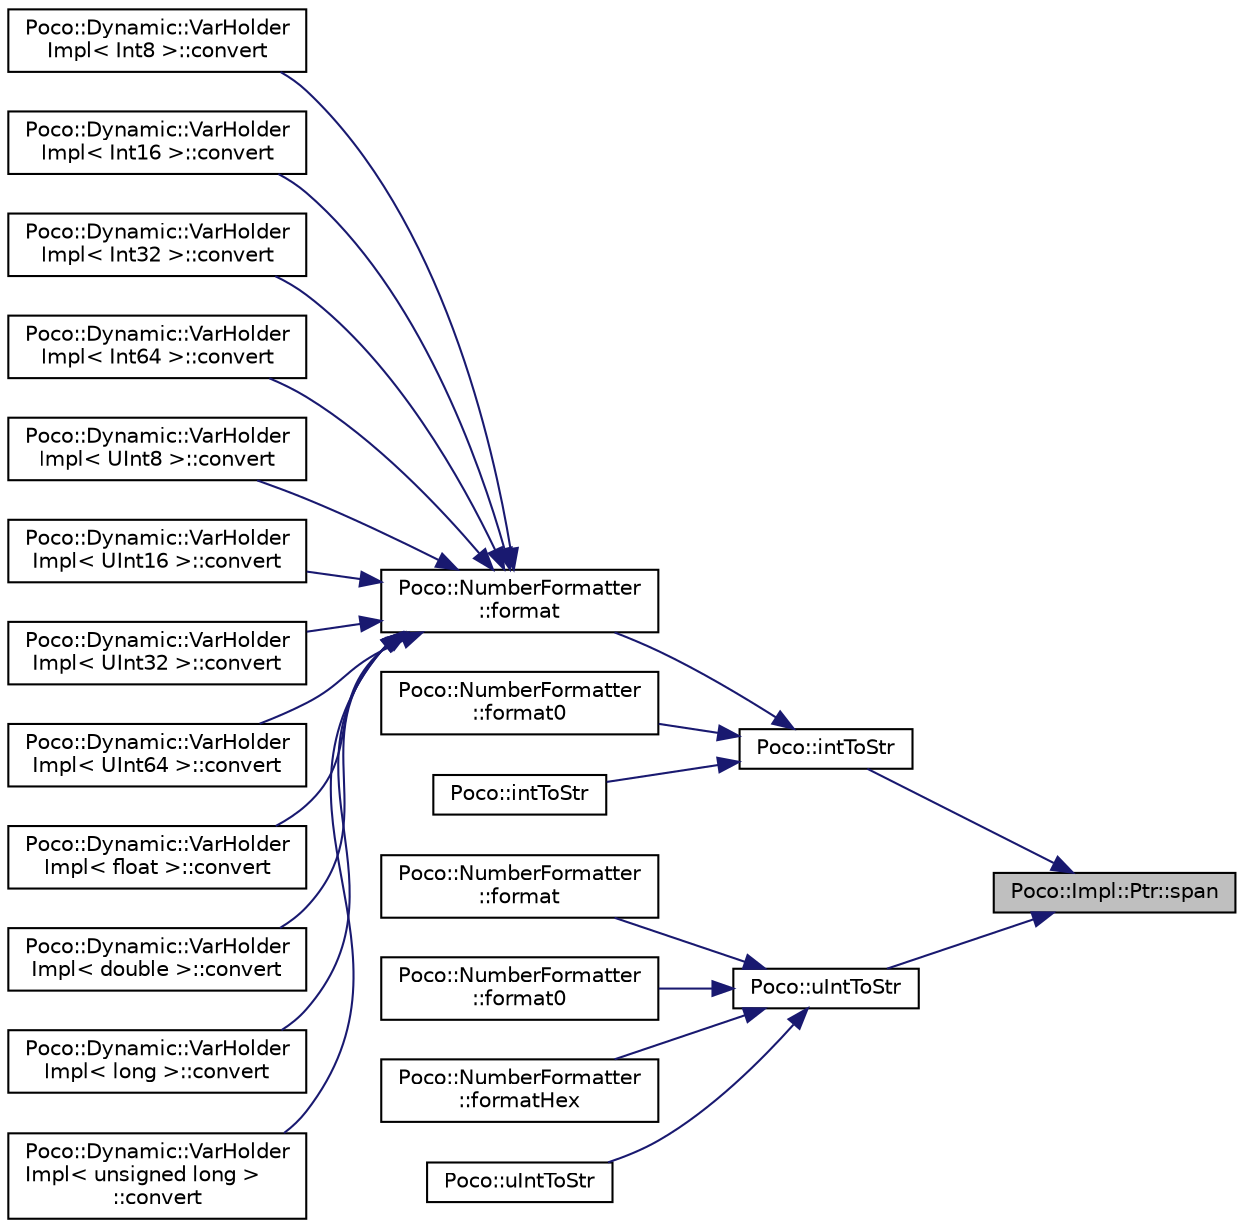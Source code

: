 digraph "Poco::Impl::Ptr::span"
{
 // LATEX_PDF_SIZE
  edge [fontname="Helvetica",fontsize="10",labelfontname="Helvetica",labelfontsize="10"];
  node [fontname="Helvetica",fontsize="10",shape=record];
  rankdir="RL";
  Node1 [label="Poco::Impl::Ptr::span",height=0.2,width=0.4,color="black", fillcolor="grey75", style="filled", fontcolor="black",tooltip=" "];
  Node1 -> Node2 [dir="back",color="midnightblue",fontsize="10",style="solid"];
  Node2 [label="Poco::intToStr",height=0.2,width=0.4,color="black", fillcolor="white", style="filled",URL="$namespacePoco.html#ac960e70625c222e94b4b6f559248d441",tooltip=" "];
  Node2 -> Node3 [dir="back",color="midnightblue",fontsize="10",style="solid"];
  Node3 [label="Poco::NumberFormatter\l::format",height=0.2,width=0.4,color="black", fillcolor="white", style="filled",URL="$classPoco_1_1NumberFormatter.html#a24dc6794c18e9e4103d67b36949fa806",tooltip=" "];
  Node3 -> Node4 [dir="back",color="midnightblue",fontsize="10",style="solid"];
  Node4 [label="Poco::Dynamic::VarHolder\lImpl\< Int8 \>::convert",height=0.2,width=0.4,color="black", fillcolor="white", style="filled",URL="$classPoco_1_1Dynamic_1_1VarHolderImpl_3_01Int8_01_4.html#aace5a0d769a0f821e3a5b27334699004",tooltip=" "];
  Node3 -> Node5 [dir="back",color="midnightblue",fontsize="10",style="solid"];
  Node5 [label="Poco::Dynamic::VarHolder\lImpl\< Int16 \>::convert",height=0.2,width=0.4,color="black", fillcolor="white", style="filled",URL="$classPoco_1_1Dynamic_1_1VarHolderImpl_3_01Int16_01_4.html#af8f5620d43bcc816ed9a3cc50e2c71fb",tooltip=" "];
  Node3 -> Node6 [dir="back",color="midnightblue",fontsize="10",style="solid"];
  Node6 [label="Poco::Dynamic::VarHolder\lImpl\< Int32 \>::convert",height=0.2,width=0.4,color="black", fillcolor="white", style="filled",URL="$classPoco_1_1Dynamic_1_1VarHolderImpl_3_01Int32_01_4.html#aa61045e0f74396c322ce933126e6dacc",tooltip=" "];
  Node3 -> Node7 [dir="back",color="midnightblue",fontsize="10",style="solid"];
  Node7 [label="Poco::Dynamic::VarHolder\lImpl\< Int64 \>::convert",height=0.2,width=0.4,color="black", fillcolor="white", style="filled",URL="$classPoco_1_1Dynamic_1_1VarHolderImpl_3_01Int64_01_4.html#a182dd90e0f5e164483c7902eeceb1ba7",tooltip=" "];
  Node3 -> Node8 [dir="back",color="midnightblue",fontsize="10",style="solid"];
  Node8 [label="Poco::Dynamic::VarHolder\lImpl\< UInt8 \>::convert",height=0.2,width=0.4,color="black", fillcolor="white", style="filled",URL="$classPoco_1_1Dynamic_1_1VarHolderImpl_3_01UInt8_01_4.html#ae5d48e1c8a2dc40d09cc1d65701bbe8c",tooltip=" "];
  Node3 -> Node9 [dir="back",color="midnightblue",fontsize="10",style="solid"];
  Node9 [label="Poco::Dynamic::VarHolder\lImpl\< UInt16 \>::convert",height=0.2,width=0.4,color="black", fillcolor="white", style="filled",URL="$classPoco_1_1Dynamic_1_1VarHolderImpl_3_01UInt16_01_4.html#a3478003ebbbae3fcabdcb91b5f6d86dc",tooltip=" "];
  Node3 -> Node10 [dir="back",color="midnightblue",fontsize="10",style="solid"];
  Node10 [label="Poco::Dynamic::VarHolder\lImpl\< UInt32 \>::convert",height=0.2,width=0.4,color="black", fillcolor="white", style="filled",URL="$classPoco_1_1Dynamic_1_1VarHolderImpl_3_01UInt32_01_4.html#a77db91b8c37f8aa9eac2182608e4bed8",tooltip=" "];
  Node3 -> Node11 [dir="back",color="midnightblue",fontsize="10",style="solid"];
  Node11 [label="Poco::Dynamic::VarHolder\lImpl\< UInt64 \>::convert",height=0.2,width=0.4,color="black", fillcolor="white", style="filled",URL="$classPoco_1_1Dynamic_1_1VarHolderImpl_3_01UInt64_01_4.html#a198a4099ef1dada9007b3b7efb936001",tooltip=" "];
  Node3 -> Node12 [dir="back",color="midnightblue",fontsize="10",style="solid"];
  Node12 [label="Poco::Dynamic::VarHolder\lImpl\< float \>::convert",height=0.2,width=0.4,color="black", fillcolor="white", style="filled",URL="$classPoco_1_1Dynamic_1_1VarHolderImpl_3_01float_01_4.html#af24289ee7d530a11da0072e0d52a1b5c",tooltip=" "];
  Node3 -> Node13 [dir="back",color="midnightblue",fontsize="10",style="solid"];
  Node13 [label="Poco::Dynamic::VarHolder\lImpl\< double \>::convert",height=0.2,width=0.4,color="black", fillcolor="white", style="filled",URL="$classPoco_1_1Dynamic_1_1VarHolderImpl_3_01double_01_4.html#a756b14bb584d577b96948342a0238214",tooltip=" "];
  Node3 -> Node14 [dir="back",color="midnightblue",fontsize="10",style="solid"];
  Node14 [label="Poco::Dynamic::VarHolder\lImpl\< long \>::convert",height=0.2,width=0.4,color="black", fillcolor="white", style="filled",URL="$classPoco_1_1Dynamic_1_1VarHolderImpl_3_01long_01_4.html#a1ce131d8c9008117a81685beeb810a1e",tooltip=" "];
  Node3 -> Node15 [dir="back",color="midnightblue",fontsize="10",style="solid"];
  Node15 [label="Poco::Dynamic::VarHolder\lImpl\< unsigned long \>\l::convert",height=0.2,width=0.4,color="black", fillcolor="white", style="filled",URL="$classPoco_1_1Dynamic_1_1VarHolderImpl_3_01unsigned_01long_01_4.html#a809d6492df7d358ddfc06703957e9894",tooltip=" "];
  Node2 -> Node16 [dir="back",color="midnightblue",fontsize="10",style="solid"];
  Node16 [label="Poco::NumberFormatter\l::format0",height=0.2,width=0.4,color="black", fillcolor="white", style="filled",URL="$classPoco_1_1NumberFormatter.html#ab66970a1d4233c02db31fbf60f22c4cb",tooltip=" "];
  Node2 -> Node17 [dir="back",color="midnightblue",fontsize="10",style="solid"];
  Node17 [label="Poco::intToStr",height=0.2,width=0.4,color="black", fillcolor="white", style="filled",URL="$namespacePoco.html#a12904bdbf64b4fa7648480bc23e4e0a9",tooltip=" "];
  Node1 -> Node18 [dir="back",color="midnightblue",fontsize="10",style="solid"];
  Node18 [label="Poco::uIntToStr",height=0.2,width=0.4,color="black", fillcolor="white", style="filled",URL="$namespacePoco.html#a634a717db18c7880d10a2753077a1a25",tooltip=" "];
  Node18 -> Node19 [dir="back",color="midnightblue",fontsize="10",style="solid"];
  Node19 [label="Poco::NumberFormatter\l::format",height=0.2,width=0.4,color="black", fillcolor="white", style="filled",URL="$classPoco_1_1NumberFormatter.html#af9fcbc0fec8c5ab4c7038ea7e4ff7a67",tooltip=" "];
  Node18 -> Node20 [dir="back",color="midnightblue",fontsize="10",style="solid"];
  Node20 [label="Poco::NumberFormatter\l::format0",height=0.2,width=0.4,color="black", fillcolor="white", style="filled",URL="$classPoco_1_1NumberFormatter.html#a761f2aecb33c57288f434fa40c76ed45",tooltip=" "];
  Node18 -> Node21 [dir="back",color="midnightblue",fontsize="10",style="solid"];
  Node21 [label="Poco::NumberFormatter\l::formatHex",height=0.2,width=0.4,color="black", fillcolor="white", style="filled",URL="$classPoco_1_1NumberFormatter.html#ace25118b91c2638637b5accf912263b0",tooltip=" "];
  Node18 -> Node22 [dir="back",color="midnightblue",fontsize="10",style="solid"];
  Node22 [label="Poco::uIntToStr",height=0.2,width=0.4,color="black", fillcolor="white", style="filled",URL="$namespacePoco.html#a13b6e754599ffca8ef73567261ba3d3f",tooltip=" "];
}
